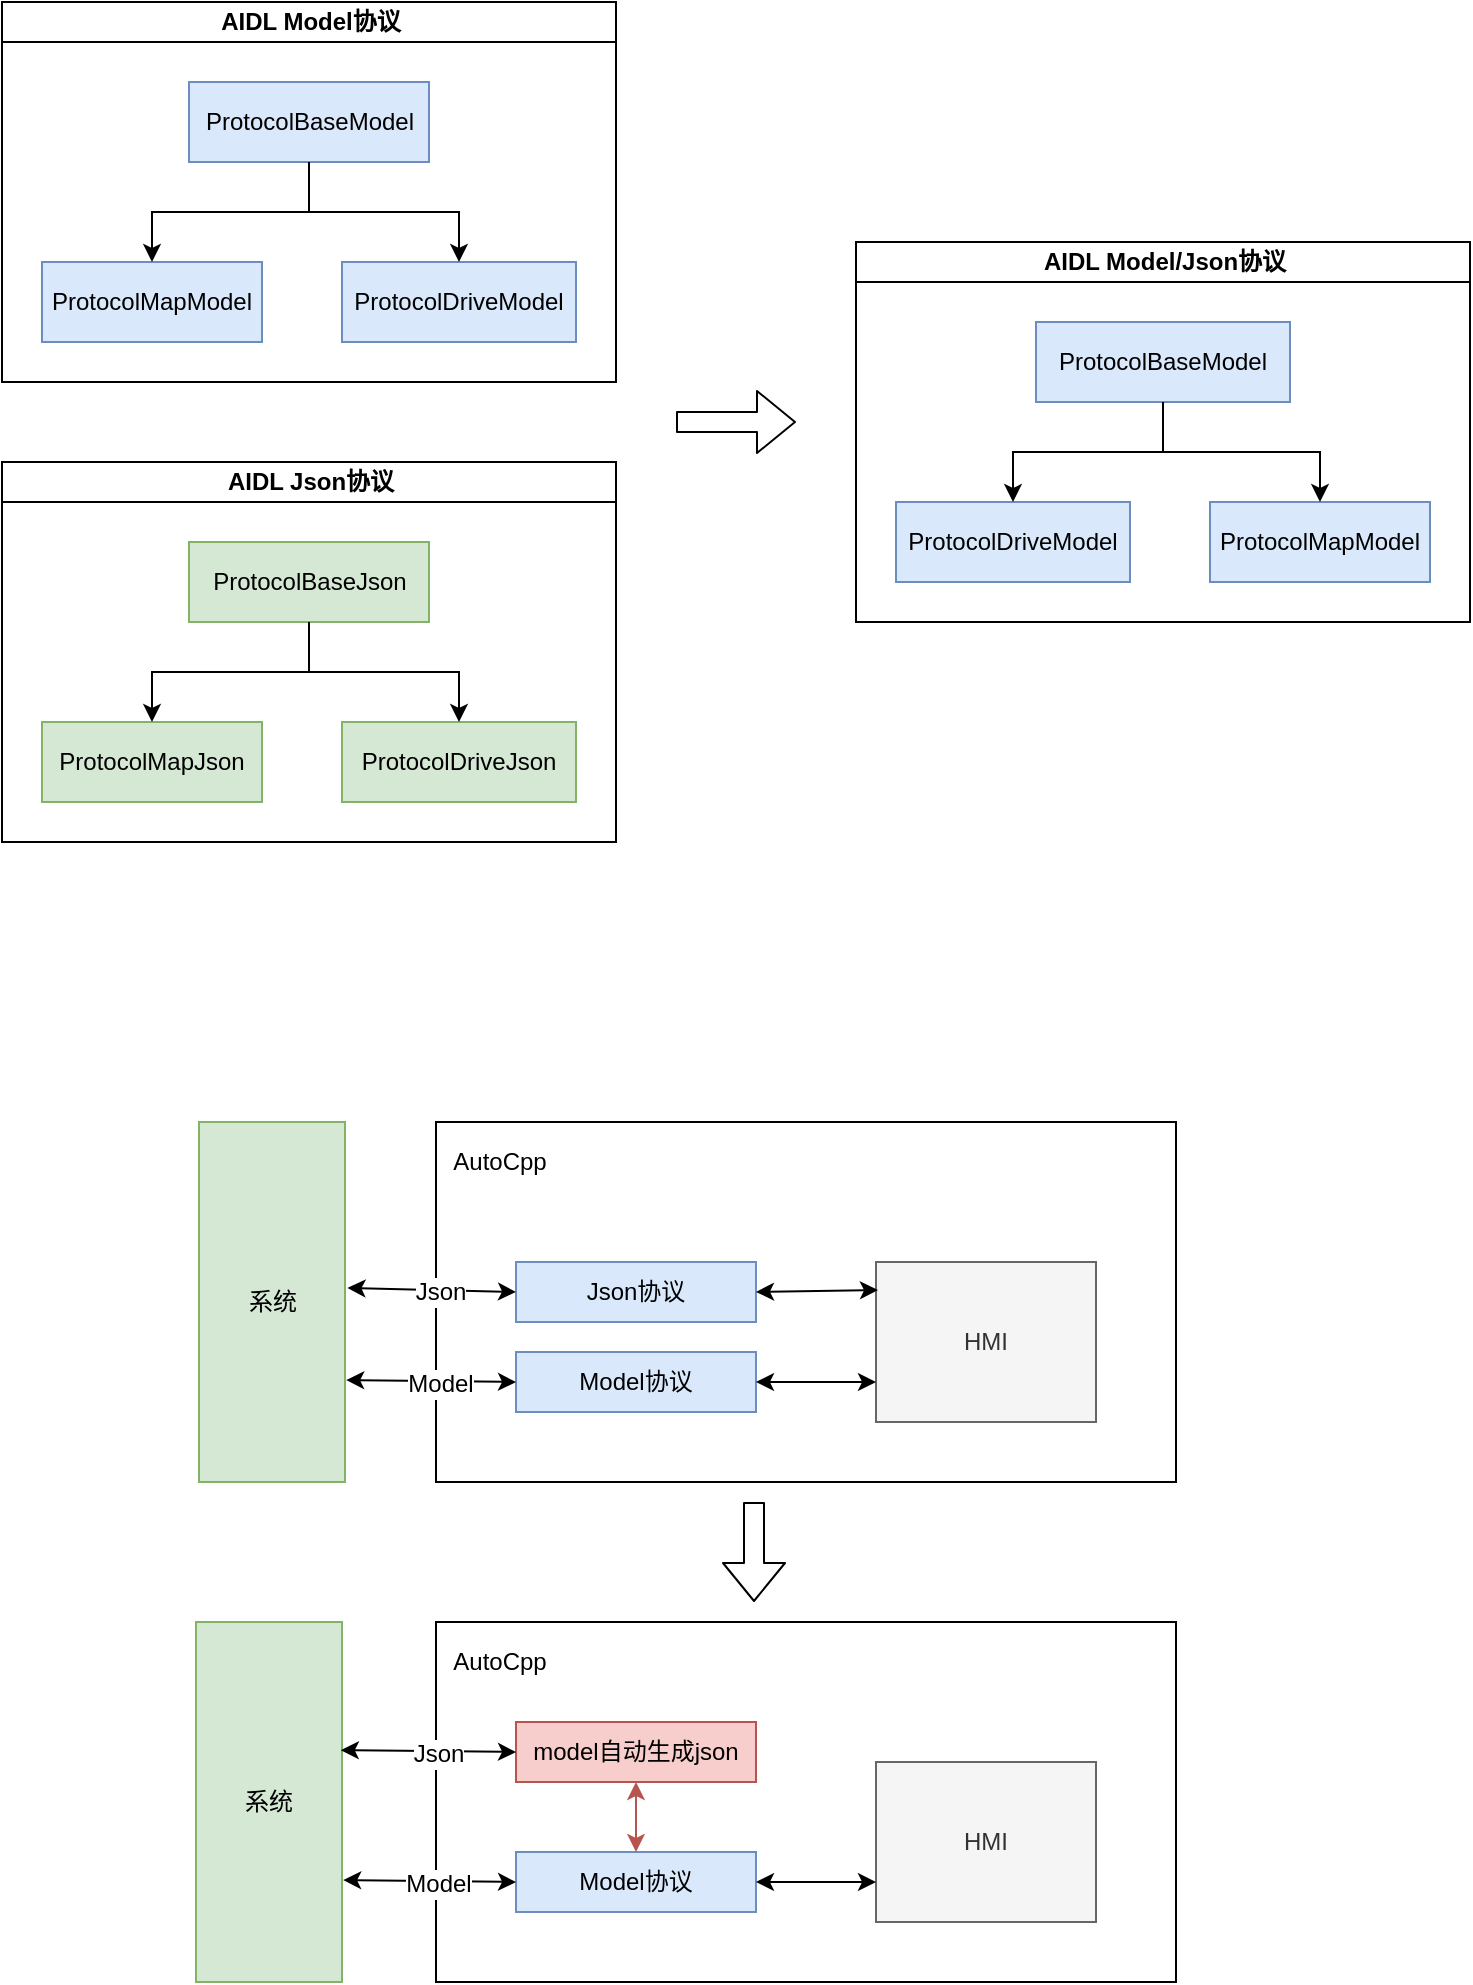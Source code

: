 <mxfile version="10.6.7" type="github"><diagram id="rURwUzg92PNsYCnSe0eW" name="第 1 页"><mxGraphModel dx="914" dy="1762" grid="1" gridSize="10" guides="1" tooltips="1" connect="1" arrows="1" fold="1" page="1" pageScale="1" pageWidth="827" pageHeight="1169" math="0" shadow="0"><root><mxCell id="0"/><mxCell id="1" parent="0"/><mxCell id="_T-ieL5S3msM_smoV3Qt-1" value="AIDL Model协议" style="swimlane;html=1;startSize=20;horizontal=1;childLayout=treeLayout;horizontalTree=0;resizable=0;containerType=tree;" vertex="1" parent="1"><mxGeometry x="43" y="-20" width="307" height="190" as="geometry"/></mxCell><mxCell id="_T-ieL5S3msM_smoV3Qt-2" value="ProtocolBaseModel" style="whiteSpace=wrap;html=1;fillColor=#dae8fc;strokeColor=#6c8ebf;" vertex="1" parent="_T-ieL5S3msM_smoV3Qt-1"><mxGeometry x="93.5" y="40" width="120" height="40" as="geometry"/></mxCell><mxCell id="_T-ieL5S3msM_smoV3Qt-3" value="ProtocolMapModel" style="whiteSpace=wrap;html=1;fillColor=#dae8fc;strokeColor=#6c8ebf;" vertex="1" parent="_T-ieL5S3msM_smoV3Qt-1"><mxGeometry x="20" y="130" width="110" height="40" as="geometry"/></mxCell><mxCell id="_T-ieL5S3msM_smoV3Qt-4" value="" style="edgeStyle=elbowEdgeStyle;elbow=vertical;html=1;rounded=0;" edge="1" parent="_T-ieL5S3msM_smoV3Qt-1" source="_T-ieL5S3msM_smoV3Qt-2" target="_T-ieL5S3msM_smoV3Qt-3"><mxGeometry relative="1" as="geometry"/></mxCell><mxCell id="_T-ieL5S3msM_smoV3Qt-5" value="ProtocolDriveModel" style="whiteSpace=wrap;html=1;fillColor=#dae8fc;strokeColor=#6c8ebf;" vertex="1" parent="_T-ieL5S3msM_smoV3Qt-1"><mxGeometry x="170" y="130" width="117" height="40" as="geometry"/></mxCell><mxCell id="_T-ieL5S3msM_smoV3Qt-6" value="" style="edgeStyle=elbowEdgeStyle;elbow=vertical;html=1;rounded=0;" edge="1" parent="_T-ieL5S3msM_smoV3Qt-1" source="_T-ieL5S3msM_smoV3Qt-2" target="_T-ieL5S3msM_smoV3Qt-5"><mxGeometry relative="1" as="geometry"/></mxCell><mxCell id="_T-ieL5S3msM_smoV3Qt-20" value="AIDL Json协议" style="swimlane;html=1;startSize=20;horizontal=1;childLayout=treeLayout;horizontalTree=0;resizable=0;containerType=tree;" vertex="1" parent="1"><mxGeometry x="43" y="210" width="307" height="190" as="geometry"/></mxCell><mxCell id="_T-ieL5S3msM_smoV3Qt-21" value="ProtocolBaseJson&lt;br&gt;" style="whiteSpace=wrap;html=1;fillColor=#d5e8d4;strokeColor=#82b366;" vertex="1" parent="_T-ieL5S3msM_smoV3Qt-20"><mxGeometry x="93.5" y="40" width="120" height="40" as="geometry"/></mxCell><mxCell id="_T-ieL5S3msM_smoV3Qt-22" value="ProtocolMapJson&lt;br&gt;" style="whiteSpace=wrap;html=1;fillColor=#d5e8d4;strokeColor=#82b366;" vertex="1" parent="_T-ieL5S3msM_smoV3Qt-20"><mxGeometry x="20" y="130" width="110" height="40" as="geometry"/></mxCell><mxCell id="_T-ieL5S3msM_smoV3Qt-23" value="" style="edgeStyle=elbowEdgeStyle;elbow=vertical;html=1;rounded=0;" edge="1" parent="_T-ieL5S3msM_smoV3Qt-20" source="_T-ieL5S3msM_smoV3Qt-21" target="_T-ieL5S3msM_smoV3Qt-22"><mxGeometry relative="1" as="geometry"/></mxCell><mxCell id="_T-ieL5S3msM_smoV3Qt-24" value="ProtocolDriveJson&lt;br&gt;" style="whiteSpace=wrap;html=1;fillColor=#d5e8d4;strokeColor=#82b366;" vertex="1" parent="_T-ieL5S3msM_smoV3Qt-20"><mxGeometry x="170" y="130" width="117" height="40" as="geometry"/></mxCell><mxCell id="_T-ieL5S3msM_smoV3Qt-25" value="" style="edgeStyle=elbowEdgeStyle;elbow=vertical;html=1;rounded=0;" edge="1" parent="_T-ieL5S3msM_smoV3Qt-20" source="_T-ieL5S3msM_smoV3Qt-21" target="_T-ieL5S3msM_smoV3Qt-24"><mxGeometry relative="1" as="geometry"/></mxCell><mxCell id="_T-ieL5S3msM_smoV3Qt-26" value="" style="shape=flexArrow;endArrow=classic;html=1;" edge="1" parent="1"><mxGeometry width="50" height="50" relative="1" as="geometry"><mxPoint x="380" y="190" as="sourcePoint"/><mxPoint x="440" y="190" as="targetPoint"/></mxGeometry></mxCell><mxCell id="_T-ieL5S3msM_smoV3Qt-30" value="AIDL Model/Json协议" style="swimlane;html=1;startSize=20;horizontal=1;childLayout=treeLayout;horizontalTree=0;resizable=0;containerType=tree;" vertex="1" parent="1"><mxGeometry x="470" y="100" width="307" height="190" as="geometry"/></mxCell><mxCell id="_T-ieL5S3msM_smoV3Qt-31" value="ProtocolBaseModel" style="whiteSpace=wrap;html=1;fillColor=#dae8fc;strokeColor=#6c8ebf;" vertex="1" parent="_T-ieL5S3msM_smoV3Qt-30"><mxGeometry x="90" y="40" width="127" height="40" as="geometry"/></mxCell><mxCell id="_T-ieL5S3msM_smoV3Qt-32" value="ProtocolMapModel" style="whiteSpace=wrap;html=1;fillColor=#dae8fc;strokeColor=#6c8ebf;" vertex="1" parent="_T-ieL5S3msM_smoV3Qt-30"><mxGeometry x="177" y="130" width="110" height="40" as="geometry"/></mxCell><mxCell id="_T-ieL5S3msM_smoV3Qt-33" value="" style="edgeStyle=elbowEdgeStyle;elbow=vertical;html=1;rounded=0;" edge="1" parent="_T-ieL5S3msM_smoV3Qt-30" source="_T-ieL5S3msM_smoV3Qt-31" target="_T-ieL5S3msM_smoV3Qt-32"><mxGeometry relative="1" as="geometry"/></mxCell><mxCell id="_T-ieL5S3msM_smoV3Qt-34" value="ProtocolDriveModel" style="whiteSpace=wrap;html=1;fillColor=#dae8fc;strokeColor=#6c8ebf;" vertex="1" parent="_T-ieL5S3msM_smoV3Qt-30"><mxGeometry x="20" y="130" width="117" height="40" as="geometry"/></mxCell><mxCell id="_T-ieL5S3msM_smoV3Qt-35" value="" style="edgeStyle=elbowEdgeStyle;elbow=vertical;html=1;rounded=0;" edge="1" parent="_T-ieL5S3msM_smoV3Qt-30" source="_T-ieL5S3msM_smoV3Qt-31" target="_T-ieL5S3msM_smoV3Qt-34"><mxGeometry relative="1" as="geometry"/></mxCell><mxCell id="_T-ieL5S3msM_smoV3Qt-38" value="系统" style="rounded=0;whiteSpace=wrap;html=1;fillColor=#d5e8d4;strokeColor=#82b366;" vertex="1" parent="1"><mxGeometry x="141.5" y="540" width="73" height="180" as="geometry"/></mxCell><mxCell id="_T-ieL5S3msM_smoV3Qt-39" value="" style="rounded=0;whiteSpace=wrap;html=1;" vertex="1" parent="1"><mxGeometry x="260" y="540" width="370" height="180" as="geometry"/></mxCell><mxCell id="_T-ieL5S3msM_smoV3Qt-40" value="Json协议" style="rounded=0;whiteSpace=wrap;html=1;fillColor=#dae8fc;strokeColor=#6c8ebf;" vertex="1" parent="1"><mxGeometry x="300" y="610" width="120" height="30" as="geometry"/></mxCell><mxCell id="_T-ieL5S3msM_smoV3Qt-41" value="HMI" style="rounded=0;whiteSpace=wrap;html=1;fillColor=#f5f5f5;strokeColor=#666666;fontColor=#333333;" vertex="1" parent="1"><mxGeometry x="480" y="610" width="110" height="80" as="geometry"/></mxCell><mxCell id="_T-ieL5S3msM_smoV3Qt-42" value="" style="endArrow=classic;startArrow=classic;html=1;entryX=0;entryY=0.5;entryDx=0;entryDy=0;exitX=1.017;exitY=0.461;exitDx=0;exitDy=0;exitPerimeter=0;" edge="1" parent="1" source="_T-ieL5S3msM_smoV3Qt-38" target="_T-ieL5S3msM_smoV3Qt-40"><mxGeometry width="50" height="50" relative="1" as="geometry"><mxPoint x="177" y="640" as="sourcePoint"/><mxPoint x="170" y="750" as="targetPoint"/></mxGeometry></mxCell><mxCell id="_T-ieL5S3msM_smoV3Qt-44" value="Json&lt;br&gt;" style="text;html=1;resizable=0;points=[];align=center;verticalAlign=middle;labelBackgroundColor=#ffffff;" vertex="1" connectable="0" parent="_T-ieL5S3msM_smoV3Qt-42"><mxGeometry x="0.091" y="-1" relative="1" as="geometry"><mxPoint as="offset"/></mxGeometry></mxCell><mxCell id="_T-ieL5S3msM_smoV3Qt-43" value="" style="endArrow=classic;startArrow=classic;html=1;exitX=1;exitY=0.5;exitDx=0;exitDy=0;" edge="1" parent="1" source="_T-ieL5S3msM_smoV3Qt-40"><mxGeometry width="50" height="50" relative="1" as="geometry"><mxPoint x="340" y="810" as="sourcePoint"/><mxPoint x="481" y="624" as="targetPoint"/></mxGeometry></mxCell><mxCell id="_T-ieL5S3msM_smoV3Qt-45" value="AutoCpp" style="text;html=1;strokeColor=none;fillColor=none;align=center;verticalAlign=middle;whiteSpace=wrap;rounded=0;" vertex="1" parent="1"><mxGeometry x="271.5" y="550" width="40" height="20" as="geometry"/></mxCell><mxCell id="_T-ieL5S3msM_smoV3Qt-46" value="Model协议" style="rounded=0;whiteSpace=wrap;html=1;fillColor=#dae8fc;strokeColor=#6c8ebf;" vertex="1" parent="1"><mxGeometry x="300" y="655" width="120" height="30" as="geometry"/></mxCell><mxCell id="_T-ieL5S3msM_smoV3Qt-47" value="" style="endArrow=classic;startArrow=classic;html=1;entryX=0;entryY=0.5;entryDx=0;entryDy=0;exitX=1.008;exitY=0.717;exitDx=0;exitDy=0;exitPerimeter=0;" edge="1" parent="1" source="_T-ieL5S3msM_smoV3Qt-38" target="_T-ieL5S3msM_smoV3Qt-46"><mxGeometry width="50" height="50" relative="1" as="geometry"><mxPoint x="185" y="633" as="sourcePoint"/><mxPoint x="310" y="635" as="targetPoint"/></mxGeometry></mxCell><mxCell id="_T-ieL5S3msM_smoV3Qt-48" value="Model&lt;br&gt;" style="text;html=1;resizable=0;points=[];align=center;verticalAlign=middle;labelBackgroundColor=#ffffff;" vertex="1" connectable="0" parent="_T-ieL5S3msM_smoV3Qt-47"><mxGeometry x="0.091" y="-1" relative="1" as="geometry"><mxPoint as="offset"/></mxGeometry></mxCell><mxCell id="dspI7Q0eS-8s5Rd_k-oD-2" value="" style="endArrow=classic;startArrow=classic;html=1;entryX=0;entryY=0.75;entryDx=0;entryDy=0;exitX=1;exitY=0.5;exitDx=0;exitDy=0;" edge="1" parent="1" source="_T-ieL5S3msM_smoV3Qt-46" target="_T-ieL5S3msM_smoV3Qt-41"><mxGeometry width="50" height="50" relative="1" as="geometry"><mxPoint x="430" y="635" as="sourcePoint"/><mxPoint x="491" y="634" as="targetPoint"/></mxGeometry></mxCell><mxCell id="dspI7Q0eS-8s5Rd_k-oD-3" value="系统" style="rounded=0;whiteSpace=wrap;html=1;fillColor=#d5e8d4;strokeColor=#82b366;" vertex="1" parent="1"><mxGeometry x="140" y="790" width="73" height="180" as="geometry"/></mxCell><mxCell id="dspI7Q0eS-8s5Rd_k-oD-4" value="" style="rounded=0;whiteSpace=wrap;html=1;" vertex="1" parent="1"><mxGeometry x="260" y="790" width="370" height="180" as="geometry"/></mxCell><mxCell id="dspI7Q0eS-8s5Rd_k-oD-5" value="model自动生成json" style="rounded=0;whiteSpace=wrap;html=1;fillColor=#f8cecc;strokeColor=#b85450;" vertex="1" parent="1"><mxGeometry x="300" y="840" width="120" height="30" as="geometry"/></mxCell><mxCell id="dspI7Q0eS-8s5Rd_k-oD-6" value="HMI" style="rounded=0;whiteSpace=wrap;html=1;fillColor=#f5f5f5;strokeColor=#666666;fontColor=#333333;" vertex="1" parent="1"><mxGeometry x="480" y="860" width="110" height="80" as="geometry"/></mxCell><mxCell id="dspI7Q0eS-8s5Rd_k-oD-7" value="" style="endArrow=classic;startArrow=classic;html=1;entryX=0;entryY=0.5;entryDx=0;entryDy=0;exitX=0.992;exitY=0.356;exitDx=0;exitDy=0;exitPerimeter=0;" edge="1" parent="1" source="dspI7Q0eS-8s5Rd_k-oD-3" target="dspI7Q0eS-8s5Rd_k-oD-5"><mxGeometry width="50" height="50" relative="1" as="geometry"><mxPoint x="177" y="890" as="sourcePoint"/><mxPoint x="170" y="1000" as="targetPoint"/></mxGeometry></mxCell><mxCell id="dspI7Q0eS-8s5Rd_k-oD-8" value="Json&lt;br&gt;" style="text;html=1;resizable=0;points=[];align=center;verticalAlign=middle;labelBackgroundColor=#ffffff;" vertex="1" connectable="0" parent="dspI7Q0eS-8s5Rd_k-oD-7"><mxGeometry x="0.091" y="-1" relative="1" as="geometry"><mxPoint as="offset"/></mxGeometry></mxCell><mxCell id="dspI7Q0eS-8s5Rd_k-oD-10" value="AutoCpp" style="text;html=1;strokeColor=none;fillColor=none;align=center;verticalAlign=middle;whiteSpace=wrap;rounded=0;" vertex="1" parent="1"><mxGeometry x="271.5" y="800" width="40" height="20" as="geometry"/></mxCell><mxCell id="dspI7Q0eS-8s5Rd_k-oD-11" value="Model协议" style="rounded=0;whiteSpace=wrap;html=1;fillColor=#dae8fc;strokeColor=#6c8ebf;" vertex="1" parent="1"><mxGeometry x="300" y="905" width="120" height="30" as="geometry"/></mxCell><mxCell id="dspI7Q0eS-8s5Rd_k-oD-12" value="" style="endArrow=classic;startArrow=classic;html=1;entryX=0;entryY=0.5;entryDx=0;entryDy=0;exitX=1.008;exitY=0.717;exitDx=0;exitDy=0;exitPerimeter=0;" edge="1" parent="1" source="dspI7Q0eS-8s5Rd_k-oD-3" target="dspI7Q0eS-8s5Rd_k-oD-11"><mxGeometry width="50" height="50" relative="1" as="geometry"><mxPoint x="185" y="883" as="sourcePoint"/><mxPoint x="310" y="885" as="targetPoint"/></mxGeometry></mxCell><mxCell id="dspI7Q0eS-8s5Rd_k-oD-13" value="Model&lt;br&gt;" style="text;html=1;resizable=0;points=[];align=center;verticalAlign=middle;labelBackgroundColor=#ffffff;" vertex="1" connectable="0" parent="dspI7Q0eS-8s5Rd_k-oD-12"><mxGeometry x="0.091" y="-1" relative="1" as="geometry"><mxPoint as="offset"/></mxGeometry></mxCell><mxCell id="dspI7Q0eS-8s5Rd_k-oD-14" value="" style="endArrow=classic;startArrow=classic;html=1;entryX=0;entryY=0.75;entryDx=0;entryDy=0;exitX=1;exitY=0.5;exitDx=0;exitDy=0;" edge="1" parent="1" source="dspI7Q0eS-8s5Rd_k-oD-11" target="dspI7Q0eS-8s5Rd_k-oD-6"><mxGeometry width="50" height="50" relative="1" as="geometry"><mxPoint x="430" y="885" as="sourcePoint"/><mxPoint x="491" y="884" as="targetPoint"/></mxGeometry></mxCell><mxCell id="dspI7Q0eS-8s5Rd_k-oD-17" value="" style="endArrow=classic;startArrow=classic;html=1;entryX=0.5;entryY=1;entryDx=0;entryDy=0;exitX=0.5;exitY=0;exitDx=0;exitDy=0;fillColor=#f8cecc;strokeColor=#b85450;" edge="1" parent="1" source="dspI7Q0eS-8s5Rd_k-oD-11" target="dspI7Q0eS-8s5Rd_k-oD-5"><mxGeometry width="50" height="50" relative="1" as="geometry"><mxPoint x="40" y="1040" as="sourcePoint"/><mxPoint x="90" y="990" as="targetPoint"/></mxGeometry></mxCell><mxCell id="dspI7Q0eS-8s5Rd_k-oD-18" value="" style="shape=flexArrow;endArrow=classic;html=1;" edge="1" parent="1"><mxGeometry width="50" height="50" relative="1" as="geometry"><mxPoint x="419" y="730" as="sourcePoint"/><mxPoint x="419" y="780" as="targetPoint"/></mxGeometry></mxCell></root></mxGraphModel></diagram><diagram id="4ROtWzZ9WonZVqnnFOKj" name="第 2 页"><mxGraphModel dx="914" dy="544" grid="1" gridSize="10" guides="1" tooltips="1" connect="1" arrows="1" fold="1" page="1" pageScale="1" pageWidth="827" pageHeight="1169" math="0" shadow="0"><root><mxCell id="J9eLmIg75PKzmfjgzLoO-0"/><mxCell id="J9eLmIg75PKzmfjgzLoO-1" parent="J9eLmIg75PKzmfjgzLoO-0"/><mxCell id="2T9ZpUXk-5Nlb3tvhB6s-0" value="" style="rounded=0;whiteSpace=wrap;html=1;" vertex="1" parent="J9eLmIg75PKzmfjgzLoO-1"><mxGeometry x="50" y="35" width="150" height="230" as="geometry"/></mxCell><mxCell id="2T9ZpUXk-5Nlb3tvhB6s-1" value="" style="rounded=0;whiteSpace=wrap;html=1;fillColor=#dae8fc;strokeColor=#6c8ebf;" vertex="1" parent="J9eLmIg75PKzmfjgzLoO-1"><mxGeometry x="230" y="35" width="410" height="240" as="geometry"/></mxCell><mxCell id="2T9ZpUXk-5Nlb3tvhB6s-2" value="" style="line;strokeWidth=1;fillColor=none;align=left;verticalAlign=middle;spacingTop=-1;spacingLeft=3;spacingRight=3;rotatable=0;labelPosition=right;points=[];portConstraint=eastwest;" vertex="1" parent="J9eLmIg75PKzmfjgzLoO-1"><mxGeometry x="50" y="170" width="150" height="8" as="geometry"/></mxCell><mxCell id="2T9ZpUXk-5Nlb3tvhB6s-3" value="Model.java&lt;br&gt;" style="text;html=1;strokeColor=none;fillColor=none;align=center;verticalAlign=middle;whiteSpace=wrap;rounded=0;" vertex="1" parent="J9eLmIg75PKzmfjgzLoO-1"><mxGeometry x="90" y="270" width="40" height="20" as="geometry"/></mxCell><mxCell id="2T9ZpUXk-5Nlb3tvhB6s-4" value="标识注解@FromJson&lt;br&gt;@ToJson&lt;br&gt;" style="text;html=1;strokeColor=none;fillColor=none;align=center;verticalAlign=middle;whiteSpace=wrap;rounded=0;" vertex="1" parent="J9eLmIg75PKzmfjgzLoO-1"><mxGeometry x="90" y="60" width="40" height="20" as="geometry"/></mxCell><mxCell id="2T9ZpUXk-5Nlb3tvhB6s-7" value="" style="endArrow=none;html=1;entryX=1;entryY=0.25;entryDx=0;entryDy=0;exitX=0;exitY=0.25;exitDx=0;exitDy=0;" edge="1" parent="J9eLmIg75PKzmfjgzLoO-1" source="2T9ZpUXk-5Nlb3tvhB6s-0" target="2T9ZpUXk-5Nlb3tvhB6s-0"><mxGeometry width="50" height="50" relative="1" as="geometry"><mxPoint x="75" y="150" as="sourcePoint"/><mxPoint x="125" y="100" as="targetPoint"/><Array as="points"/></mxGeometry></mxCell><mxCell id="2T9ZpUXk-5Nlb3tvhB6s-8" value="自定义生成注解&lt;br&gt;@JsonFiled&lt;br&gt;@JsonIgonre&lt;br&gt;" style="text;html=1;strokeColor=none;fillColor=none;align=center;verticalAlign=middle;whiteSpace=wrap;rounded=0;" vertex="1" parent="J9eLmIg75PKzmfjgzLoO-1"><mxGeometry x="69" y="130" width="90" height="20" as="geometry"/></mxCell><mxCell id="2T9ZpUXk-5Nlb3tvhB6s-11" value="Filed&lt;br&gt;getXXX()&lt;br&gt;setXXX()&lt;br&gt;" style="text;html=1;strokeColor=none;fillColor=none;align=center;verticalAlign=middle;whiteSpace=wrap;rounded=0;" vertex="1" parent="J9eLmIg75PKzmfjgzLoO-1"><mxGeometry x="85" y="210" width="40" height="20" as="geometry"/></mxCell><mxCell id="2T9ZpUXk-5Nlb3tvhB6s-14" style="edgeStyle=orthogonalEdgeStyle;rounded=0;orthogonalLoop=1;jettySize=auto;html=1;exitX=0.5;exitY=1;exitDx=0;exitDy=0;" edge="1" parent="J9eLmIg75PKzmfjgzLoO-1" source="2T9ZpUXk-5Nlb3tvhB6s-0" target="2T9ZpUXk-5Nlb3tvhB6s-0"><mxGeometry relative="1" as="geometry"/></mxCell><mxCell id="2T9ZpUXk-5Nlb3tvhB6s-19" value="" style="edgeStyle=orthogonalEdgeStyle;rounded=0;orthogonalLoop=1;jettySize=auto;html=1;" edge="1" parent="J9eLmIg75PKzmfjgzLoO-1" source="2T9ZpUXk-5Nlb3tvhB6s-17" target="2T9ZpUXk-5Nlb3tvhB6s-18"><mxGeometry relative="1" as="geometry"/></mxCell><mxCell id="2T9ZpUXk-5Nlb3tvhB6s-17" value="&lt;span&gt;AnnotationProcessor&lt;/span&gt;" style="rounded=1;whiteSpace=wrap;html=1;fillColor=#d5e8d4;strokeColor=#82b366;" vertex="1" parent="J9eLmIg75PKzmfjgzLoO-1"><mxGeometry x="250" y="60" width="120" height="40" as="geometry"/></mxCell><mxCell id="2T9ZpUXk-5Nlb3tvhB6s-21" value="" style="edgeStyle=orthogonalEdgeStyle;rounded=0;orthogonalLoop=1;jettySize=auto;html=1;" edge="1" parent="J9eLmIg75PKzmfjgzLoO-1" source="2T9ZpUXk-5Nlb3tvhB6s-18" target="2T9ZpUXk-5Nlb3tvhB6s-20"><mxGeometry relative="1" as="geometry"/></mxCell><mxCell id="2T9ZpUXk-5Nlb3tvhB6s-18" value="读取标识注解" style="rounded=1;whiteSpace=wrap;html=1;fillColor=#d5e8d4;strokeColor=#82b366;" vertex="1" parent="J9eLmIg75PKzmfjgzLoO-1"><mxGeometry x="265" y="190" width="90" height="60" as="geometry"/></mxCell><mxCell id="2T9ZpUXk-5Nlb3tvhB6s-23" value="" style="edgeStyle=orthogonalEdgeStyle;rounded=0;orthogonalLoop=1;jettySize=auto;html=1;" edge="1" parent="J9eLmIg75PKzmfjgzLoO-1" source="2T9ZpUXk-5Nlb3tvhB6s-20" target="2T9ZpUXk-5Nlb3tvhB6s-22"><mxGeometry relative="1" as="geometry"/></mxCell><mxCell id="2T9ZpUXk-5Nlb3tvhB6s-20" value="获取Model的字段和方法信息" style="rounded=1;whiteSpace=wrap;html=1;fillColor=#d5e8d4;strokeColor=#82b366;" vertex="1" parent="J9eLmIg75PKzmfjgzLoO-1"><mxGeometry x="380" y="190" width="90" height="60" as="geometry"/></mxCell><mxCell id="2T9ZpUXk-5Nlb3tvhB6s-22" value="处理自定义注解" style="rounded=1;whiteSpace=wrap;html=1;fillColor=#d5e8d4;strokeColor=#82b366;" vertex="1" parent="J9eLmIg75PKzmfjgzLoO-1"><mxGeometry x="500" y="190" width="100" height="60" as="geometry"/></mxCell><mxCell id="2T9ZpUXk-5Nlb3tvhB6s-25" value="" style="endArrow=classic;html=1;entryX=0;entryY=0.5;entryDx=0;entryDy=0;exitX=1.007;exitY=0.196;exitDx=0;exitDy=0;exitPerimeter=0;" edge="1" parent="J9eLmIg75PKzmfjgzLoO-1" source="2T9ZpUXk-5Nlb3tvhB6s-0" target="2T9ZpUXk-5Nlb3tvhB6s-17"><mxGeometry width="50" height="50" relative="1" as="geometry"><mxPoint x="190" y="80" as="sourcePoint"/><mxPoint x="70" y="320" as="targetPoint"/></mxGeometry></mxCell><mxCell id="2T9ZpUXk-5Nlb3tvhB6s-29" value="" style="edgeStyle=orthogonalEdgeStyle;rounded=0;orthogonalLoop=1;jettySize=auto;html=1;entryX=-0.036;entryY=0.188;entryDx=0;entryDy=0;entryPerimeter=0;" edge="1" parent="J9eLmIg75PKzmfjgzLoO-1" source="2T9ZpUXk-5Nlb3tvhB6s-26" target="2T9ZpUXk-5Nlb3tvhB6s-31"><mxGeometry relative="1" as="geometry"><mxPoint x="690" y="80" as="targetPoint"/></mxGeometry></mxCell><mxCell id="2T9ZpUXk-5Nlb3tvhB6s-26" value="JavaPoet" style="rounded=1;whiteSpace=wrap;html=1;fillColor=#d5e8d4;strokeColor=#82b366;" vertex="1" parent="J9eLmIg75PKzmfjgzLoO-1"><mxGeometry x="495" y="60" width="110" height="40" as="geometry"/></mxCell><mxCell id="2T9ZpUXk-5Nlb3tvhB6s-27" style="edgeStyle=orthogonalEdgeStyle;rounded=0;orthogonalLoop=1;jettySize=auto;html=1;exitX=0.5;exitY=1;exitDx=0;exitDy=0;" edge="1" parent="J9eLmIg75PKzmfjgzLoO-1" source="2T9ZpUXk-5Nlb3tvhB6s-26" target="2T9ZpUXk-5Nlb3tvhB6s-26"><mxGeometry relative="1" as="geometry"><Array as="points"><mxPoint x="550" y="190"/><mxPoint x="550" y="190"/></Array></mxGeometry></mxCell><mxCell id="2T9ZpUXk-5Nlb3tvhB6s-31" value="" style="rounded=0;whiteSpace=wrap;html=1;" vertex="1" parent="J9eLmIg75PKzmfjgzLoO-1"><mxGeometry x="680" y="35" width="140" height="240" as="geometry"/></mxCell><mxCell id="2T9ZpUXk-5Nlb3tvhB6s-32" value="Model_JsonParser&lt;br&gt;.java" style="rounded=0;whiteSpace=wrap;html=1;" vertex="1" parent="J9eLmIg75PKzmfjgzLoO-1"><mxGeometry x="685" y="100" width="130" height="50" as="geometry"/></mxCell><mxCell id="2T9ZpUXk-5Nlb3tvhB6s-34" value="Model_JsonSerializer&lt;br&gt;.java" style="rounded=0;whiteSpace=wrap;html=1;" vertex="1" parent="J9eLmIg75PKzmfjgzLoO-1"><mxGeometry x="684" y="180" width="130" height="50" as="geometry"/></mxCell></root></mxGraphModel></diagram><diagram id="NW6jiZlxhNFRWqGyZnJk" name="第 3 页"><mxGraphModel dx="914" dy="544" grid="1" gridSize="10" guides="1" tooltips="1" connect="1" arrows="1" fold="1" page="1" pageScale="1" pageWidth="827" pageHeight="1169" math="0" shadow="0"><root><mxCell id="FCKxQ2EGI1BGa4hJWunG-0"/><mxCell id="FCKxQ2EGI1BGa4hJWunG-1" parent="FCKxQ2EGI1BGa4hJWunG-0"/><mxCell id="FCKxQ2EGI1BGa4hJWunG-2" value="" style="rounded=0;whiteSpace=wrap;html=1;" vertex="1" parent="FCKxQ2EGI1BGa4hJWunG-1"><mxGeometry x="240" y="251" width="550" height="99" as="geometry"/></mxCell><mxCell id="FCKxQ2EGI1BGa4hJWunG-4" value="" style="rounded=0;whiteSpace=wrap;html=1;" vertex="1" parent="FCKxQ2EGI1BGa4hJWunG-1"><mxGeometry x="240" y="80" width="550" height="100" as="geometry"/></mxCell><mxCell id="FCKxQ2EGI1BGa4hJWunG-5" value="Presentation" style="rounded=1;whiteSpace=wrap;html=1;" vertex="1" parent="FCKxQ2EGI1BGa4hJWunG-1"><mxGeometry x="250" y="280.5" width="100" height="40" as="geometry"/></mxCell><mxCell id="FCKxQ2EGI1BGa4hJWunG-6" value="AIDL(内部/外部Surface)" style="rounded=1;whiteSpace=wrap;html=1;" vertex="1" parent="FCKxQ2EGI1BGa4hJWunG-1"><mxGeometry x="375" y="280.5" width="100" height="40" as="geometry"/></mxCell><mxCell id="FCKxQ2EGI1BGa4hJWunG-7" value="视频流" style="rounded=1;whiteSpace=wrap;html=1;" vertex="1" parent="FCKxQ2EGI1BGa4hJWunG-1"><mxGeometry x="515" y="280.5" width="100" height="40" as="geometry"/></mxCell><mxCell id="FCKxQ2EGI1BGa4hJWunG-8" value="帧缓存" style="rounded=1;whiteSpace=wrap;html=1;" vertex="1" parent="FCKxQ2EGI1BGa4hJWunG-1"><mxGeometry x="655" y="280.5" width="100" height="40" as="geometry"/></mxCell><mxCell id="FCKxQ2EGI1BGa4hJWunG-17" value="" style="shape=flexArrow;endArrow=classic;html=1;entryX=0.237;entryY=0;entryDx=0;entryDy=0;entryPerimeter=0;" edge="1" parent="FCKxQ2EGI1BGa4hJWunG-1" target="FCKxQ2EGI1BGa4hJWunG-2"><mxGeometry width="50" height="50" relative="1" as="geometry"><mxPoint x="370" y="183" as="sourcePoint"/><mxPoint x="380" y="190" as="targetPoint"/></mxGeometry></mxCell><mxCell id="FCKxQ2EGI1BGa4hJWunG-19" value="多屏配置信息" style="text;html=1;resizable=0;points=[];align=center;verticalAlign=middle;labelBackgroundColor=#ffffff;" vertex="1" connectable="0" parent="FCKxQ2EGI1BGa4hJWunG-17"><mxGeometry x="-0.265" y="-2" relative="1" as="geometry"><mxPoint as="offset"/></mxGeometry></mxCell><mxCell id="FCKxQ2EGI1BGa4hJWunG-18" value="" style="shape=flexArrow;endArrow=classic;html=1;width=12;endSize=4.67;entryX=0.673;entryY=1.02;entryDx=0;entryDy=0;entryPerimeter=0;" edge="1" parent="FCKxQ2EGI1BGa4hJWunG-1" target="FCKxQ2EGI1BGa4hJWunG-4"><mxGeometry width="50" height="50" relative="1" as="geometry"><mxPoint x="610" y="251" as="sourcePoint"/><mxPoint x="610" y="201" as="targetPoint"/><Array as="points"><mxPoint x="610" y="241"/></Array></mxGeometry></mxCell><mxCell id="FCKxQ2EGI1BGa4hJWunG-20" value="统一的suface接口" style="text;html=1;resizable=0;points=[];align=center;verticalAlign=middle;labelBackgroundColor=#ffffff;" vertex="1" connectable="0" parent="FCKxQ2EGI1BGa4hJWunG-18"><mxGeometry x="0.033" relative="1" as="geometry"><mxPoint as="offset"/></mxGeometry></mxCell><mxCell id="FCKxQ2EGI1BGa4hJWunG-21" value="MultipleScreen.json" style="rounded=1;whiteSpace=wrap;html=1;" vertex="1" parent="FCKxQ2EGI1BGa4hJWunG-1"><mxGeometry x="260" y="100" width="120" height="50" as="geometry"/></mxCell><mxCell id="FCKxQ2EGI1BGa4hJWunG-25" value="surface配置" style="rounded=1;whiteSpace=wrap;html=1;" vertex="1" parent="FCKxQ2EGI1BGa4hJWunG-1"><mxGeometry x="399" y="95" width="120" height="25" as="geometry"/></mxCell><mxCell id="FCKxQ2EGI1BGa4hJWunG-26" value="渲染配置" style="rounded=1;whiteSpace=wrap;html=1;" vertex="1" parent="FCKxQ2EGI1BGa4hJWunG-1"><mxGeometry x="397.5" y="140" width="120" height="25" as="geometry"/></mxCell><mxCell id="FCKxQ2EGI1BGa4hJWunG-27" value="地图配置" style="rounded=1;whiteSpace=wrap;html=1;" vertex="1" parent="FCKxQ2EGI1BGa4hJWunG-1"><mxGeometry x="535" y="95" width="120" height="25" as="geometry"/></mxCell><mxCell id="FCKxQ2EGI1BGa4hJWunG-28" value="UI配置" style="rounded=1;whiteSpace=wrap;html=1;" vertex="1" parent="FCKxQ2EGI1BGa4hJWunG-1"><mxGeometry x="535" y="140" width="120" height="25" as="geometry"/></mxCell><mxCell id="FCKxQ2EGI1BGa4hJWunG-30" value="overlay配置" style="rounded=1;whiteSpace=wrap;html=1;" vertex="1" parent="FCKxQ2EGI1BGa4hJWunG-1"><mxGeometry x="665" y="95" width="120" height="25" as="geometry"/></mxCell><mxCell id="FCKxQ2EGI1BGa4hJWunG-31" value="导航路口大图配置" style="rounded=1;whiteSpace=wrap;html=1;" vertex="1" parent="FCKxQ2EGI1BGa4hJWunG-1"><mxGeometry x="665" y="140" width="120" height="25" as="geometry"/></mxCell></root></mxGraphModel></diagram><diagram id="qUvyjEcCQoLGk56E1HFn" name="第 4 页"><mxGraphModel dx="914" dy="544" grid="1" gridSize="10" guides="1" tooltips="1" connect="1" arrows="1" fold="1" page="1" pageScale="1" pageWidth="827" pageHeight="1169" math="0" shadow="0"><root><mxCell id="BG2-9tVgGUsxRL8Uhd2a-0"/><mxCell id="BG2-9tVgGUsxRL8Uhd2a-1" parent="BG2-9tVgGUsxRL8Uhd2a-0"/><mxCell id="BG2-9tVgGUsxRL8Uhd2a-2" value="" style="rounded=0;whiteSpace=wrap;html=1;fillColor=#f5f5f5;strokeColor=#666666;fontColor=#333333;" vertex="1" parent="BG2-9tVgGUsxRL8Uhd2a-1"><mxGeometry x="100" y="80" width="430" height="460" as="geometry"/></mxCell><mxCell id="BG2-9tVgGUsxRL8Uhd2a-3" value="GAI" style="rounded=0;whiteSpace=wrap;html=1;fillColor=#d5e8d4;strokeColor=#82b366;" vertex="1" parent="BG2-9tVgGUsxRL8Uhd2a-1"><mxGeometry x="300" y="110" width="200" height="50" as="geometry"/></mxCell><mxCell id="BG2-9tVgGUsxRL8Uhd2a-4" value="GAda" style="rounded=0;whiteSpace=wrap;html=1;fillColor=#d5e8d4;strokeColor=#82b366;" vertex="1" parent="BG2-9tVgGUsxRL8Uhd2a-1"><mxGeometry x="300" y="185" width="200" height="55" as="geometry"/></mxCell><mxCell id="BG2-9tVgGUsxRL8Uhd2a-5" value="JNI" style="rounded=0;whiteSpace=wrap;html=1;fillColor=#d5e8d4;strokeColor=#82b366;" vertex="1" parent="BG2-9tVgGUsxRL8Uhd2a-1"><mxGeometry x="300" y="260" width="200" height="55" as="geometry"/></mxCell><mxCell id="BG2-9tVgGUsxRL8Uhd2a-6" value="Java" style="rounded=0;whiteSpace=wrap;html=1;fillColor=#d5e8d4;strokeColor=#82b366;" vertex="1" parent="BG2-9tVgGUsxRL8Uhd2a-1"><mxGeometry x="300" y="340" width="200" height="180" as="geometry"/></mxCell><mxCell id="BG2-9tVgGUsxRL8Uhd2a-7" value="" style="shape=curlyBracket;whiteSpace=wrap;html=1;rounded=1;" vertex="1" parent="BG2-9tVgGUsxRL8Uhd2a-1"><mxGeometry x="250" y="120" width="40" height="120" as="geometry"/></mxCell><mxCell id="BG2-9tVgGUsxRL8Uhd2a-9" value="&lt;div&gt;&lt;span&gt;GAI&lt;/span&gt;&lt;span&gt;接口代码生成工具&lt;/span&gt;&lt;/div&gt;" style="ellipse;whiteSpace=wrap;html=1;fillColor=#fff2cc;strokeColor=#d6b656;" vertex="1" parent="BG2-9tVgGUsxRL8Uhd2a-1"><mxGeometry x="130" y="140" width="120" height="80" as="geometry"/></mxCell><mxCell id="BG2-9tVgGUsxRL8Uhd2a-11" value="" style="shape=curlyBracket;whiteSpace=wrap;html=1;rounded=1;" vertex="1" parent="BG2-9tVgGUsxRL8Uhd2a-1"><mxGeometry x="250" y="270" width="40" height="120" as="geometry"/></mxCell><mxCell id="BG2-9tVgGUsxRL8Uhd2a-12" value="&lt;div&gt;&lt;span&gt;JNI代码生成工具&lt;/span&gt;&lt;/div&gt;" style="ellipse;whiteSpace=wrap;html=1;fillColor=#fff2cc;strokeColor=#d6b656;" vertex="1" parent="BG2-9tVgGUsxRL8Uhd2a-1"><mxGeometry x="130" y="290" width="120" height="80" as="geometry"/></mxCell><mxCell id="BG2-9tVgGUsxRL8Uhd2a-13" value="安卓AL代码层次结构&lt;br&gt;" style="text;html=1;strokeColor=none;fillColor=none;align=center;verticalAlign=middle;whiteSpace=wrap;rounded=0;" vertex="1" parent="BG2-9tVgGUsxRL8Uhd2a-1"><mxGeometry x="110" y="90" width="120" height="20" as="geometry"/></mxCell><mxCell id="BG2-9tVgGUsxRL8Uhd2a-15" value="Json协议" style="rounded=0;whiteSpace=wrap;html=1;fillColor=#ffe6cc;strokeColor=#d79b00;" vertex="1" parent="BG2-9tVgGUsxRL8Uhd2a-1"><mxGeometry x="311" y="470" width="67" height="30" as="geometry"/></mxCell><mxCell id="BG2-9tVgGUsxRL8Uhd2a-16" value="Model协议" style="rounded=0;whiteSpace=wrap;html=1;fillColor=#ffe6cc;strokeColor=#d79b00;" vertex="1" parent="BG2-9tVgGUsxRL8Uhd2a-1"><mxGeometry x="310" y="410" width="67" height="30" as="geometry"/></mxCell><mxCell id="BG2-9tVgGUsxRL8Uhd2a-17" value="" style="shape=curlyBracket;whiteSpace=wrap;html=1;rounded=1;" vertex="1" parent="BG2-9tVgGUsxRL8Uhd2a-1"><mxGeometry x="250" y="420" width="40" height="70" as="geometry"/></mxCell><mxCell id="BG2-9tVgGUsxRL8Uhd2a-18" value="&lt;div&gt;&lt;span&gt;协议代码生成工具&lt;/span&gt;&lt;/div&gt;" style="ellipse;whiteSpace=wrap;html=1;fillColor=#fff2cc;strokeColor=#d6b656;" vertex="1" parent="BG2-9tVgGUsxRL8Uhd2a-1"><mxGeometry x="130" y="420" width="120" height="80" as="geometry"/></mxCell></root></mxGraphModel></diagram><diagram id="M9ful-bhU3cSl0iIY1ka" name="第 5 页"><mxGraphModel dx="762" dy="478" grid="1" gridSize="10" guides="1" tooltips="1" connect="1" arrows="1" fold="1" page="1" pageScale="1" pageWidth="827" pageHeight="1169" math="0" shadow="0"><root><mxCell id="02D5sa48rf1OuIOD5SWb-0"/><mxCell id="02D5sa48rf1OuIOD5SWb-1" parent="02D5sa48rf1OuIOD5SWb-0"/><mxCell id="02D5sa48rf1OuIOD5SWb-2" value="" style="rounded=0;whiteSpace=wrap;html=1;fillColor=#f5f5f5;strokeColor=#666666;fontColor=#333333;" vertex="1" parent="02D5sa48rf1OuIOD5SWb-1"><mxGeometry x="127" y="30" width="723" height="525" as="geometry"/></mxCell><mxCell id="02D5sa48rf1OuIOD5SWb-4" value="" style="rounded=0;whiteSpace=wrap;html=1;fillColor=#dae8fc;strokeColor=#6c8ebf;" vertex="1" parent="02D5sa48rf1OuIOD5SWb-1"><mxGeometry x="142" y="275" width="579" height="260" as="geometry"/></mxCell><mxCell id="02D5sa48rf1OuIOD5SWb-6" value="" style="rounded=0;whiteSpace=wrap;html=1;fillColor=#dae8fc;strokeColor=#6c8ebf;" vertex="1" parent="02D5sa48rf1OuIOD5SWb-1"><mxGeometry x="140" y="50" width="580" height="210" as="geometry"/></mxCell><mxCell id="02D5sa48rf1OuIOD5SWb-7" value="系统基础能力" style="text;html=1;strokeColor=none;fillColor=none;align=center;verticalAlign=middle;whiteSpace=wrap;rounded=0;fontSize=16;" vertex="1" parent="02D5sa48rf1OuIOD5SWb-1"><mxGeometry x="740" y="390" width="100" height="20" as="geometry"/></mxCell><mxCell id="02D5sa48rf1OuIOD5SWb-8" value="业务能力" style="text;html=1;strokeColor=none;fillColor=none;align=center;verticalAlign=middle;whiteSpace=wrap;rounded=0;fontSize=16;" vertex="1" parent="02D5sa48rf1OuIOD5SWb-1"><mxGeometry x="750" y="145.5" width="80" height="20" as="geometry"/></mxCell><mxCell id="02D5sa48rf1OuIOD5SWb-9" value="" style="rounded=0;whiteSpace=wrap;html=1;dashed=1;" vertex="1" parent="02D5sa48rf1OuIOD5SWb-1"><mxGeometry x="180" y="285" width="430" height="100" as="geometry"/></mxCell><mxCell id="02D5sa48rf1OuIOD5SWb-10" value="" style="rounded=0;whiteSpace=wrap;html=1;dashed=1;" vertex="1" parent="02D5sa48rf1OuIOD5SWb-1"><mxGeometry x="180" y="410" width="430" height="105" as="geometry"/></mxCell><mxCell id="02D5sa48rf1OuIOD5SWb-11" value="存储路径管理" style="rounded=1;whiteSpace=wrap;html=1;fillColor=#d5e8d4;strokeColor=#82b366;" vertex="1" parent="02D5sa48rf1OuIOD5SWb-1"><mxGeometry x="190" y="475" width="90" height="30" as="geometry"/></mxCell><mxCell id="02D5sa48rf1OuIOD5SWb-12" value="通信能力(移动网络、蓝牙、wifi)" style="rounded=1;whiteSpace=wrap;html=1;fillColor=#d5e8d4;strokeColor=#82b366;" vertex="1" parent="02D5sa48rf1OuIOD5SWb-1"><mxGeometry x="190" y="415" width="90" height="50" as="geometry"/></mxCell><mxCell id="02D5sa48rf1OuIOD5SWb-13" value="屏幕触控" style="rounded=1;whiteSpace=wrap;html=1;fillColor=#d5e8d4;strokeColor=#82b366;" vertex="1" parent="02D5sa48rf1OuIOD5SWb-1"><mxGeometry x="300" y="424" width="100" height="30" as="geometry"/></mxCell><mxCell id="02D5sa48rf1OuIOD5SWb-14" value="物理按键" style="rounded=1;whiteSpace=wrap;html=1;fillColor=#d5e8d4;strokeColor=#82b366;" vertex="1" parent="02D5sa48rf1OuIOD5SWb-1"><mxGeometry x="419" y="475" width="75" height="30" as="geometry"/></mxCell><mxCell id="02D5sa48rf1OuIOD5SWb-15" value="传感器（摄像头、GPS）" style="rounded=1;whiteSpace=wrap;html=1;fillColor=#d5e8d4;strokeColor=#82b366;" vertex="1" parent="02D5sa48rf1OuIOD5SWb-1"><mxGeometry x="300" y="475" width="100" height="30" as="geometry"/></mxCell><mxCell id="02D5sa48rf1OuIOD5SWb-16" value="设备信息" style="rounded=1;whiteSpace=wrap;html=1;fillColor=#d5e8d4;strokeColor=#82b366;" vertex="1" parent="02D5sa48rf1OuIOD5SWb-1"><mxGeometry x="513" y="475" width="77" height="30" as="geometry"/></mxCell><mxCell id="02D5sa48rf1OuIOD5SWb-17" value="屏幕渲染" style="rounded=1;whiteSpace=wrap;html=1;fillColor=#d5e8d4;strokeColor=#82b366;" vertex="1" parent="02D5sa48rf1OuIOD5SWb-1"><mxGeometry x="418" y="424" width="76" height="31" as="geometry"/></mxCell><mxCell id="02D5sa48rf1OuIOD5SWb-22" value="系统适配能力&lt;br&gt;（硬件层面）&lt;br&gt;" style="text;html=1;strokeColor=none;fillColor=none;align=center;verticalAlign=middle;whiteSpace=wrap;rounded=0;" vertex="1" parent="02D5sa48rf1OuIOD5SWb-1"><mxGeometry x="620" y="454" width="80" height="20" as="geometry"/></mxCell><mxCell id="02D5sa48rf1OuIOD5SWb-23" value="系统交互能力&lt;br&gt;（软件层面）&lt;br&gt;" style="text;html=1;strokeColor=none;fillColor=none;align=center;verticalAlign=middle;whiteSpace=wrap;rounded=0;" vertex="1" parent="02D5sa48rf1OuIOD5SWb-1"><mxGeometry x="620" y="325" width="80" height="20" as="geometry"/></mxCell><mxCell id="02D5sa48rf1OuIOD5SWb-28" value="通知栏/状态栏" style="rounded=1;whiteSpace=wrap;html=1;fillColor=#d5e8d4;strokeColor=#82b366;" vertex="1" parent="02D5sa48rf1OuIOD5SWb-1"><mxGeometry x="190" y="345.5" width="90" height="30" as="geometry"/></mxCell><mxCell id="02D5sa48rf1OuIOD5SWb-29" value="系统权限管理" style="rounded=1;whiteSpace=wrap;html=1;fillColor=#d5e8d4;strokeColor=#82b366;" vertex="1" parent="02D5sa48rf1OuIOD5SWb-1"><mxGeometry x="190" y="296" width="90" height="30" as="geometry"/></mxCell><mxCell id="02D5sa48rf1OuIOD5SWb-30" value="四大组件" style="rounded=1;whiteSpace=wrap;html=1;fillColor=#d5e8d4;strokeColor=#82b366;" vertex="1" parent="02D5sa48rf1OuIOD5SWb-1"><mxGeometry x="300" y="296" width="100" height="30" as="geometry"/></mxCell><mxCell id="02D5sa48rf1OuIOD5SWb-31" value="多屏" style="rounded=1;whiteSpace=wrap;html=1;fillColor=#d5e8d4;strokeColor=#82b366;" vertex="1" parent="02D5sa48rf1OuIOD5SWb-1"><mxGeometry x="410" y="346" width="90" height="30" as="geometry"/></mxCell><mxCell id="02D5sa48rf1OuIOD5SWb-32" value="Widget" style="rounded=1;whiteSpace=wrap;html=1;fillColor=#d5e8d4;strokeColor=#82b366;" vertex="1" parent="02D5sa48rf1OuIOD5SWb-1"><mxGeometry x="300" y="345.5" width="100" height="30" as="geometry"/></mxCell><mxCell id="02D5sa48rf1OuIOD5SWb-33" value="设备信息" style="rounded=1;whiteSpace=wrap;html=1;fillColor=#d5e8d4;strokeColor=#82b366;" vertex="1" parent="02D5sa48rf1OuIOD5SWb-1"><mxGeometry x="513" y="345.5" width="90" height="30" as="geometry"/></mxCell><mxCell id="02D5sa48rf1OuIOD5SWb-34" value="系统弹窗、&lt;br&gt;悬浮窗" style="rounded=1;whiteSpace=wrap;html=1;fillColor=#d5e8d4;strokeColor=#82b366;" vertex="1" parent="02D5sa48rf1OuIOD5SWb-1"><mxGeometry x="410" y="295" width="90" height="30" as="geometry"/></mxCell><mxCell id="02D5sa48rf1OuIOD5SWb-35" value="系统输入法" style="rounded=1;whiteSpace=wrap;html=1;fillColor=#d5e8d4;strokeColor=#82b366;" vertex="1" parent="02D5sa48rf1OuIOD5SWb-1"><mxGeometry x="513" y="296" width="90" height="30" as="geometry"/></mxCell><mxCell id="02D5sa48rf1OuIOD5SWb-36" value="声音播报" style="rounded=1;whiteSpace=wrap;html=1;fillColor=#d5e8d4;strokeColor=#82b366;" vertex="1" parent="02D5sa48rf1OuIOD5SWb-1"><mxGeometry x="513" y="424" width="76" height="31" as="geometry"/></mxCell><mxCell id="02D5sa48rf1OuIOD5SWb-40" value="" style="shape=flexArrow;endArrow=classic;startArrow=classic;html=1;width=44;startSize=10.67;endSize=10.67;fillColor=#ffe6cc;strokeColor=#d79b00;" edge="1" parent="02D5sa48rf1OuIOD5SWb-1"><mxGeometry width="50" height="50" relative="1" as="geometry"><mxPoint x="50" y="590" as="sourcePoint"/><mxPoint x="930" y="590" as="targetPoint"/><Array as="points"><mxPoint x="480" y="590"/></Array></mxGeometry></mxCell><mxCell id="02D5sa48rf1OuIOD5SWb-44" value="兼容性&lt;br style=&quot;font-size: 18px;&quot;&gt;" style="text;html=1;resizable=0;points=[];align=center;verticalAlign=middle;labelBackgroundColor=none;fontSize=18;" vertex="1" connectable="0" parent="02D5sa48rf1OuIOD5SWb-40"><mxGeometry x="-0.794" y="-2" relative="1" as="geometry"><mxPoint x="-11" y="-2" as="offset"/></mxGeometry></mxCell><mxCell id="02D5sa48rf1OuIOD5SWb-45" value="灵活性" style="text;html=1;resizable=0;points=[];align=center;verticalAlign=middle;labelBackgroundColor=none;fontSize=18;" vertex="1" connectable="0" parent="02D5sa48rf1OuIOD5SWb-40"><mxGeometry x="0.818" y="8" relative="1" as="geometry"><mxPoint x="12" y="8" as="offset"/></mxGeometry></mxCell><mxCell id="02D5sa48rf1OuIOD5SWb-46" value="安卓AL能力拉齐" style="text;html=1;resizable=0;points=[];align=center;verticalAlign=middle;labelBackgroundColor=none;fontSize=17;" vertex="1" connectable="0" parent="02D5sa48rf1OuIOD5SWb-40"><mxGeometry x="-0.212" y="2" relative="1" as="geometry"><mxPoint x="44" y="2" as="offset"/></mxGeometry></mxCell><mxCell id="02D5sa48rf1OuIOD5SWb-56" value="" style="rounded=0;whiteSpace=wrap;html=1;fontSize=18;dashed=1;" vertex="1" parent="02D5sa48rf1OuIOD5SWb-1"><mxGeometry x="155.5" y="80" width="110" height="170" as="geometry"/></mxCell><mxCell id="02D5sa48rf1OuIOD5SWb-57" value="启动/退出流程" style="text;html=1;strokeColor=none;fillColor=none;align=center;verticalAlign=middle;whiteSpace=wrap;rounded=0;fontSize=12;" vertex="1" parent="02D5sa48rf1OuIOD5SWb-1"><mxGeometry x="148" y="57" width="125" height="20" as="geometry"/></mxCell><mxCell id="02D5sa48rf1OuIOD5SWb-58" value="" style="rounded=0;whiteSpace=wrap;html=1;fontSize=18;dashed=1;" vertex="1" parent="02D5sa48rf1OuIOD5SWb-1"><mxGeometry x="290" y="80" width="120" height="170" as="geometry"/></mxCell><mxCell id="02D5sa48rf1OuIOD5SWb-59" value="四大组件业务支撑" style="text;html=1;strokeColor=none;fillColor=none;align=center;verticalAlign=middle;whiteSpace=wrap;rounded=0;fontSize=12;" vertex="1" parent="02D5sa48rf1OuIOD5SWb-1"><mxGeometry x="289.5" y="57" width="125" height="20" as="geometry"/></mxCell><mxCell id="02D5sa48rf1OuIOD5SWb-60" value="" style="rounded=0;whiteSpace=wrap;html=1;fontSize=18;dashed=1;" vertex="1" parent="02D5sa48rf1OuIOD5SWb-1"><mxGeometry x="428" y="80" width="140" height="170" as="geometry"/></mxCell><mxCell id="02D5sa48rf1OuIOD5SWb-61" value="三方库能力集成" style="text;html=1;strokeColor=none;fillColor=none;align=center;verticalAlign=middle;whiteSpace=wrap;rounded=0;fontSize=12;" vertex="1" parent="02D5sa48rf1OuIOD5SWb-1"><mxGeometry x="442" y="57" width="125" height="20" as="geometry"/></mxCell><mxCell id="02D5sa48rf1OuIOD5SWb-62" value="" style="rounded=0;whiteSpace=wrap;html=1;fontSize=18;dashed=1;" vertex="1" parent="02D5sa48rf1OuIOD5SWb-1"><mxGeometry x="590" y="80" width="120" height="170" as="geometry"/></mxCell><mxCell id="02D5sa48rf1OuIOD5SWb-63" value="对外协议" style="text;html=1;strokeColor=none;fillColor=none;align=center;verticalAlign=middle;whiteSpace=wrap;rounded=0;fontSize=12;" vertex="1" parent="02D5sa48rf1OuIOD5SWb-1"><mxGeometry x="586" y="57" width="125" height="20" as="geometry"/></mxCell><mxCell id="02D5sa48rf1OuIOD5SWb-64" value="后台自启" style="rounded=1;whiteSpace=wrap;html=1;fillColor=#d5e8d4;strokeColor=#82b366;" vertex="1" parent="02D5sa48rf1OuIOD5SWb-1"><mxGeometry x="167" y="133.5" width="90" height="30" as="geometry"/></mxCell><mxCell id="02D5sa48rf1OuIOD5SWb-65" value="Launcher" style="rounded=1;whiteSpace=wrap;html=1;fillColor=#d5e8d4;strokeColor=#82b366;" vertex="1" parent="02D5sa48rf1OuIOD5SWb-1"><mxGeometry x="167" y="93" width="90" height="30" as="geometry"/></mxCell><mxCell id="02D5sa48rf1OuIOD5SWb-66" value="协议唤醒" style="rounded=1;whiteSpace=wrap;html=1;fillColor=#d5e8d4;strokeColor=#82b366;" vertex="1" parent="02D5sa48rf1OuIOD5SWb-1"><mxGeometry x="167" y="174" width="90" height="30" as="geometry"/></mxCell><mxCell id="02D5sa48rf1OuIOD5SWb-67" value="Schema" style="rounded=1;whiteSpace=wrap;html=1;fillColor=#d5e8d4;strokeColor=#82b366;" vertex="1" parent="02D5sa48rf1OuIOD5SWb-1"><mxGeometry x="167" y="213" width="90" height="30" as="geometry"/></mxCell><mxCell id="02D5sa48rf1OuIOD5SWb-68" value="NativeActivity" style="rounded=1;whiteSpace=wrap;html=1;fillColor=#d5e8d4;strokeColor=#82b366;" vertex="1" parent="02D5sa48rf1OuIOD5SWb-1"><mxGeometry x="300" y="93" width="102" height="27" as="geometry"/></mxCell><mxCell id="02D5sa48rf1OuIOD5SWb-69" value="ContentProvider" style="rounded=1;whiteSpace=wrap;html=1;fillColor=#d5e8d4;strokeColor=#82b366;" vertex="1" parent="02D5sa48rf1OuIOD5SWb-1"><mxGeometry x="300" y="174" width="100" height="30" as="geometry"/></mxCell><mxCell id="02D5sa48rf1OuIOD5SWb-70" value="Service" style="rounded=1;whiteSpace=wrap;html=1;fillColor=#d5e8d4;strokeColor=#82b366;" vertex="1" parent="02D5sa48rf1OuIOD5SWb-1"><mxGeometry x="300" y="134" width="100" height="26" as="geometry"/></mxCell><mxCell id="02D5sa48rf1OuIOD5SWb-71" value="Broadcast&lt;br&gt;" style="rounded=1;whiteSpace=wrap;html=1;fillColor=#d5e8d4;strokeColor=#82b366;" vertex="1" parent="02D5sa48rf1OuIOD5SWb-1"><mxGeometry x="300" y="213" width="100" height="30" as="geometry"/></mxCell><mxCell id="02D5sa48rf1OuIOD5SWb-72" value="讯飞TTS" style="rounded=1;whiteSpace=wrap;html=1;fillColor=#d5e8d4;strokeColor=#82b366;" vertex="1" parent="02D5sa48rf1OuIOD5SWb-1"><mxGeometry x="439" y="89" width="116" height="22" as="geometry"/></mxCell><mxCell id="02D5sa48rf1OuIOD5SWb-73" value="SocolSDK" style="rounded=1;whiteSpace=wrap;html=1;fillColor=#d5e8d4;strokeColor=#82b366;" vertex="1" parent="02D5sa48rf1OuIOD5SWb-1"><mxGeometry x="441" y="155" width="114" height="25" as="geometry"/></mxCell><mxCell id="02D5sa48rf1OuIOD5SWb-74" value="定位SDK&lt;br&gt;" style="rounded=1;whiteSpace=wrap;html=1;fillColor=#d5e8d4;strokeColor=#82b366;" vertex="1" parent="02D5sa48rf1OuIOD5SWb-1"><mxGeometry x="440" y="123" width="116" height="21" as="geometry"/></mxCell><mxCell id="02D5sa48rf1OuIOD5SWb-75" value="dumpcrash" style="rounded=1;whiteSpace=wrap;html=1;fillColor=#d5e8d4;strokeColor=#82b366;" vertex="1" parent="02D5sa48rf1OuIOD5SWb-1"><mxGeometry x="441" y="220" width="114" height="23" as="geometry"/></mxCell><mxCell id="02D5sa48rf1OuIOD5SWb-76" value="LinkSDK" style="rounded=1;whiteSpace=wrap;html=1;fillColor=#d5e8d4;strokeColor=#82b366;" vertex="1" parent="02D5sa48rf1OuIOD5SWb-1"><mxGeometry x="441" y="189" width="114" height="21" as="geometry"/></mxCell><mxCell id="02D5sa48rf1OuIOD5SWb-77" value="广播协议" style="rounded=1;whiteSpace=wrap;html=1;fillColor=#d5e8d4;strokeColor=#82b366;" vertex="1" parent="02D5sa48rf1OuIOD5SWb-1"><mxGeometry x="598" y="89" width="102" height="21" as="geometry"/></mxCell><mxCell id="02D5sa48rf1OuIOD5SWb-78" value="AIDL JSON协议" style="rounded=1;whiteSpace=wrap;html=1;fillColor=#d5e8d4;strokeColor=#82b366;" vertex="1" parent="02D5sa48rf1OuIOD5SWb-1"><mxGeometry x="600" y="155" width="100" height="21" as="geometry"/></mxCell><mxCell id="02D5sa48rf1OuIOD5SWb-79" value="AIDL Model协议" style="rounded=1;whiteSpace=wrap;html=1;fillColor=#d5e8d4;strokeColor=#82b366;" vertex="1" parent="02D5sa48rf1OuIOD5SWb-1"><mxGeometry x="600" y="122" width="102" height="18" as="geometry"/></mxCell><mxCell id="02D5sa48rf1OuIOD5SWb-80" value="Schema协议" style="rounded=1;whiteSpace=wrap;html=1;fillColor=#d5e8d4;strokeColor=#82b366;" vertex="1" parent="02D5sa48rf1OuIOD5SWb-1"><mxGeometry x="601" y="187" width="98" height="20" as="geometry"/></mxCell><mxCell id="02D5sa48rf1OuIOD5SWb-81" value="第三方搜索ContentProvider" style="rounded=1;whiteSpace=wrap;html=1;fillColor=#d5e8d4;strokeColor=#82b366;" vertex="1" parent="02D5sa48rf1OuIOD5SWb-1"><mxGeometry x="600" y="215" width="100" height="33" as="geometry"/></mxCell></root></mxGraphModel></diagram></mxfile>